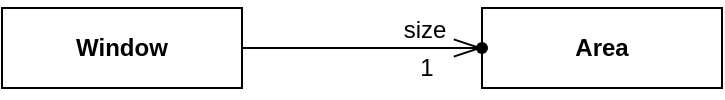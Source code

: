 <mxfile version="21.6.5" type="device">
  <diagram name="Page-1" id="78NXfhnAjyYnchGwNUTM">
    <mxGraphModel dx="880" dy="1338" grid="1" gridSize="10" guides="1" tooltips="1" connect="1" arrows="1" fold="1" page="1" pageScale="1" pageWidth="1169" pageHeight="827" math="0" shadow="0">
      <root>
        <mxCell id="0" />
        <mxCell id="1" parent="0" />
        <mxCell id="ge7kAoEWmFQ5FXdFwvyU-3" style="edgeStyle=orthogonalEdgeStyle;rounded=0;orthogonalLoop=1;jettySize=auto;html=1;endArrow=openThin;endFill=0;endSize=12;" edge="1" parent="1" source="ge7kAoEWmFQ5FXdFwvyU-1" target="ge7kAoEWmFQ5FXdFwvyU-2">
          <mxGeometry relative="1" as="geometry" />
        </mxCell>
        <mxCell id="ge7kAoEWmFQ5FXdFwvyU-1" value="&lt;b&gt;Window&lt;/b&gt;" style="fontStyle=0;html=1;whiteSpace=wrap;" vertex="1" parent="1">
          <mxGeometry width="120" height="40" as="geometry" />
        </mxCell>
        <mxCell id="ge7kAoEWmFQ5FXdFwvyU-2" value="&lt;b&gt;Area&lt;/b&gt;" style="fontStyle=0;html=1;whiteSpace=wrap;" vertex="1" parent="1">
          <mxGeometry x="240" width="120" height="40" as="geometry" />
        </mxCell>
        <mxCell id="ge7kAoEWmFQ5FXdFwvyU-4" value="size" style="text;html=1;align=center;verticalAlign=middle;resizable=0;points=[];autosize=1;strokeColor=none;fillColor=none;" vertex="1" parent="1">
          <mxGeometry x="191" y="-4" width="40" height="30" as="geometry" />
        </mxCell>
        <mxCell id="ge7kAoEWmFQ5FXdFwvyU-5" value="1" style="text;html=1;align=center;verticalAlign=middle;resizable=0;points=[];autosize=1;strokeColor=none;fillColor=none;" vertex="1" parent="1">
          <mxGeometry x="197" y="15" width="30" height="30" as="geometry" />
        </mxCell>
        <mxCell id="ge7kAoEWmFQ5FXdFwvyU-6" value="" style="shape=waypoint;sketch=0;size=6;pointerEvents=1;points=[];fillColor=none;resizable=0;rotatable=0;perimeter=centerPerimeter;snapToPoint=1;" vertex="1" parent="1">
          <mxGeometry x="230" y="10" width="20" height="20" as="geometry" />
        </mxCell>
      </root>
    </mxGraphModel>
  </diagram>
</mxfile>
